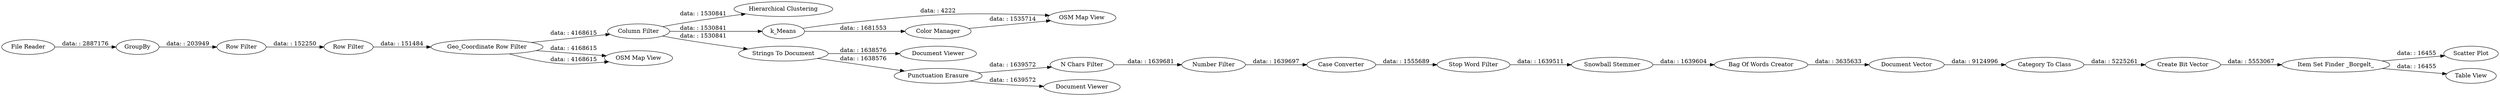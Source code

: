 digraph {
	"2775237510605445079_33" [label="Scatter Plot"]
	"2775237510605445079_30" [label="Create Bit Vector"]
	"2775237510605445079_14" [label="OSM Map View"]
	"2775237510605445079_23" [label="Document Viewer"]
	"2775237510605445079_26" [label="Snowball Stemmer"]
	"2775237510605445079_28" [label="Document Vector"]
	"2775237510605445079_20" [label="Number Filter"]
	"2775237510605445079_2" [label=GroupBy]
	"2775237510605445079_29" [label="Category To Class"]
	"2775237510605445079_15" [label="Row Filter"]
	"2775237510605445079_32" [label="Table View"]
	"2775237510605445079_25" [label="Stop Word Filter"]
	"2775237510605445079_18" [label="Punctuation Erasure"]
	"2775237510605445079_16" [label="Hierarchical Clustering"]
	"2775237510605445079_12" [label=k_Means]
	"2775237510605445079_19" [label="N Chars Filter"]
	"2775237510605445079_31" [label="Item Set Finder _Borgelt_"]
	"2775237510605445079_5" [label="Row Filter"]
	"2775237510605445079_8" [label="Geo_Coordinate Row Filter"]
	"2775237510605445079_11" [label="Column Filter"]
	"2775237510605445079_17" [label="Strings To Document"]
	"2775237510605445079_13" [label="Color Manager"]
	"2775237510605445079_21" [label="Case Converter"]
	"2775237510605445079_1" [label="File Reader"]
	"2775237510605445079_24" [label="Document Viewer"]
	"2775237510605445079_10" [label="OSM Map View"]
	"2775237510605445079_27" [label="Bag Of Words Creator"]
	"2775237510605445079_5" -> "2775237510605445079_15" [label="data: : 152250"]
	"2775237510605445079_26" -> "2775237510605445079_27" [label="data: : 1639604"]
	"2775237510605445079_18" -> "2775237510605445079_24" [label="data: : 1639572"]
	"2775237510605445079_12" -> "2775237510605445079_13" [label="data: : 1681553"]
	"2775237510605445079_15" -> "2775237510605445079_8" [label="data: : 151484"]
	"2775237510605445079_21" -> "2775237510605445079_25" [label="data: : 1555689"]
	"2775237510605445079_20" -> "2775237510605445079_21" [label="data: : 1639697"]
	"2775237510605445079_2" -> "2775237510605445079_5" [label="data: : 203949"]
	"2775237510605445079_27" -> "2775237510605445079_28" [label="data: : 3635633"]
	"2775237510605445079_8" -> "2775237510605445079_10" [label="data: : 4168615"]
	"2775237510605445079_13" -> "2775237510605445079_14" [label="data: : 1535714"]
	"2775237510605445079_30" -> "2775237510605445079_31" [label="data: : 5553067"]
	"2775237510605445079_11" -> "2775237510605445079_17" [label="data: : 1530841"]
	"2775237510605445079_25" -> "2775237510605445079_26" [label="data: : 1639511"]
	"2775237510605445079_18" -> "2775237510605445079_19" [label="data: : 1639572"]
	"2775237510605445079_19" -> "2775237510605445079_20" [label="data: : 1639681"]
	"2775237510605445079_8" -> "2775237510605445079_11" [label="data: : 4168615"]
	"2775237510605445079_29" -> "2775237510605445079_30" [label="data: : 5225261"]
	"2775237510605445079_11" -> "2775237510605445079_16" [label="data: : 1530841"]
	"2775237510605445079_28" -> "2775237510605445079_29" [label="data: : 9124996"]
	"2775237510605445079_17" -> "2775237510605445079_23" [label="data: : 1638576"]
	"2775237510605445079_12" -> "2775237510605445079_14" [label="data: : 4222"]
	"2775237510605445079_8" -> "2775237510605445079_10" [label="data: : 4168615"]
	"2775237510605445079_31" -> "2775237510605445079_32" [label="data: : 16455"]
	"2775237510605445079_11" -> "2775237510605445079_12" [label="data: : 1530841"]
	"2775237510605445079_17" -> "2775237510605445079_18" [label="data: : 1638576"]
	"2775237510605445079_1" -> "2775237510605445079_2" [label="data: : 2887176"]
	"2775237510605445079_31" -> "2775237510605445079_33" [label="data: : 16455"]
	rankdir=LR
}
